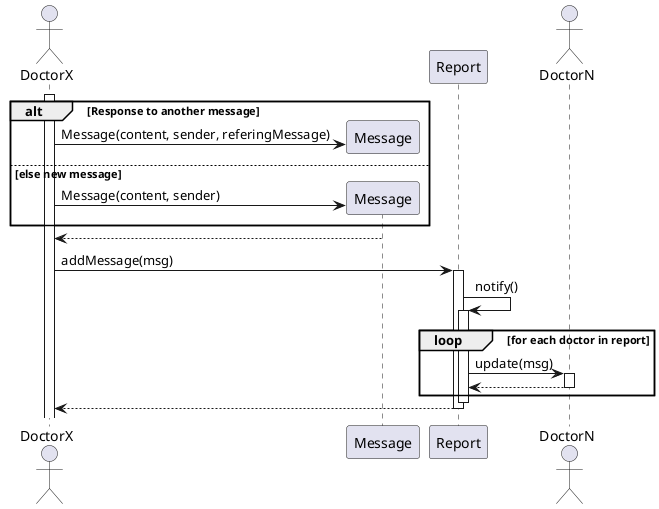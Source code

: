@startuml

actor DoctorX

participant Message
participant Report

actor DoctorN

activate DoctorX
alt Response to another message
    create Message
    DoctorX -> Message: Message(content, sender, referingMessage)
    'TODO?
else else new message
    create Message
        DoctorX -> Message: Message(content, sender)
end


Message --> DoctorX

DoctorX -> Report: addMessage(msg)
activate Report
Report -> Report: notify()
activate Report

loop for each doctor in report
    Report -> DoctorN: update(msg)
    activate DoctorN
    DoctorN --> Report
    deactivate DoctorN
end
deactivate Report
Report --> DoctorX
deactivate Report


@enduml